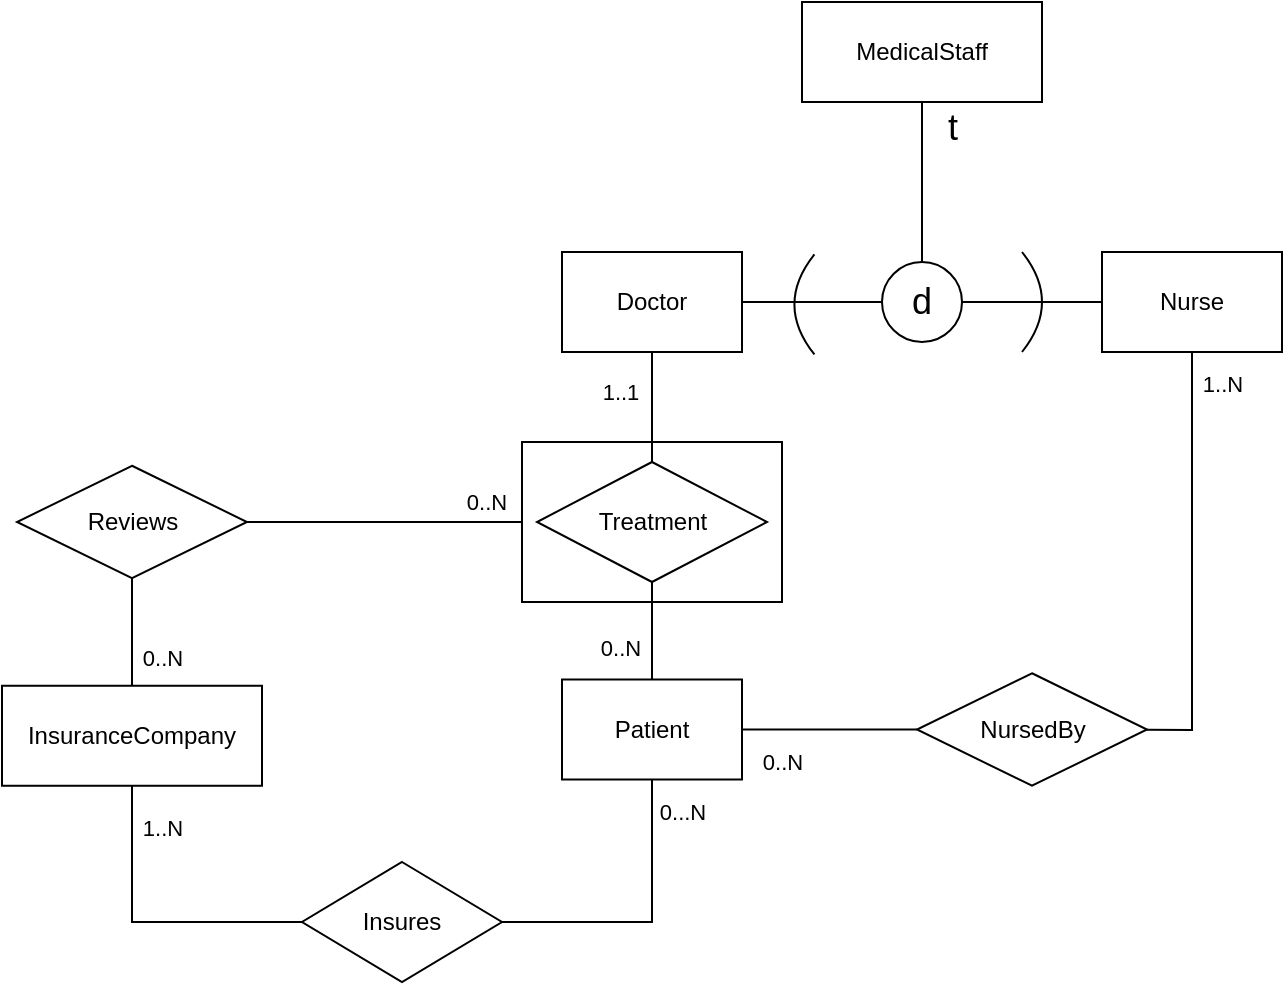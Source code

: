 <mxfile version="13.9.9" type="device"><diagram id="Re7oKH4DpqIYX1izlQO_" name="Page-1"><mxGraphModel dx="924" dy="909" grid="1" gridSize="10" guides="1" tooltips="1" connect="1" arrows="1" fold="1" page="1" pageScale="1" pageWidth="827" pageHeight="1169" math="0" shadow="0"><root><mxCell id="0"/><mxCell id="1" parent="0"/><mxCell id="R0f1FuWjuF3got3Seioo-3" style="edgeStyle=none;rounded=0;orthogonalLoop=1;jettySize=auto;html=1;entryX=0;entryY=0.5;entryDx=0;entryDy=0;endArrow=none;endFill=0;" edge="1" source="R0f1FuWjuF3got3Seioo-4" target="R0f1FuWjuF3got3Seioo-9" parent="1"><mxGeometry relative="1" as="geometry"/></mxCell><mxCell id="R0f1FuWjuF3got3Seioo-4" value="d" style="ellipse;whiteSpace=wrap;html=1;aspect=fixed;strokeColor=#000000;fontSize=18;" vertex="1" parent="1"><mxGeometry x="540" y="220" width="40" height="40" as="geometry"/></mxCell><mxCell id="R0f1FuWjuF3got3Seioo-5" style="rounded=0;orthogonalLoop=1;jettySize=auto;html=1;entryX=0.5;entryY=0;entryDx=0;entryDy=0;endArrow=none;endFill=0;" edge="1" source="R0f1FuWjuF3got3Seioo-7" target="R0f1FuWjuF3got3Seioo-4" parent="1"><mxGeometry relative="1" as="geometry"/></mxCell><mxCell id="R0f1FuWjuF3got3Seioo-6" value="t" style="edgeLabel;html=1;align=center;verticalAlign=middle;resizable=0;points=[];fontSize=18;" vertex="1" connectable="0" parent="R0f1FuWjuF3got3Seioo-5"><mxGeometry x="-0.676" relative="1" as="geometry"><mxPoint x="15" as="offset"/></mxGeometry></mxCell><mxCell id="R0f1FuWjuF3got3Seioo-7" value="MedicalStaff" style="rounded=0;whiteSpace=wrap;html=1;" vertex="1" parent="1"><mxGeometry x="500" y="90" width="120" height="50" as="geometry"/></mxCell><mxCell id="R0f1FuWjuF3got3Seioo-8" value="Doctor" style="rounded=0;whiteSpace=wrap;html=1;" vertex="1" parent="1"><mxGeometry x="380" y="215" width="90" height="50" as="geometry"/></mxCell><mxCell id="R0f1FuWjuF3got3Seioo-9" value="Nurse" style="rounded=0;whiteSpace=wrap;html=1;" vertex="1" parent="1"><mxGeometry x="650" y="215" width="90" height="50" as="geometry"/></mxCell><mxCell id="R0f1FuWjuF3got3Seioo-10" value="" style="group" vertex="1" connectable="0" parent="1"><mxGeometry x="479.997" y="219.997" width="42.426" height="42.426" as="geometry"/></mxCell><mxCell id="R0f1FuWjuF3got3Seioo-11" value="" style="group" vertex="1" connectable="0" parent="R0f1FuWjuF3got3Seioo-10"><mxGeometry x="3.553e-15" width="42.426" height="42.426" as="geometry"/></mxCell><mxCell id="R0f1FuWjuF3got3Seioo-12" value="" style="shape=dataStorage;whiteSpace=wrap;html=1;fixedSize=1;rotation=0;" vertex="1" parent="R0f1FuWjuF3got3Seioo-11"><mxGeometry x="16.213" y="-3.787" width="10" height="50" as="geometry"/></mxCell><mxCell id="R0f1FuWjuF3got3Seioo-13" style="edgeStyle=none;rounded=0;orthogonalLoop=1;jettySize=auto;html=1;entryX=1;entryY=0.5;entryDx=0;entryDy=0;endArrow=none;endFill=0;" edge="1" parent="R0f1FuWjuF3got3Seioo-11" source="R0f1FuWjuF3got3Seioo-4" target="R0f1FuWjuF3got3Seioo-8"><mxGeometry relative="1" as="geometry"/></mxCell><mxCell id="R0f1FuWjuF3got3Seioo-14" value="" style="shape=dataStorage;whiteSpace=wrap;html=1;fixedSize=1;rotation=-180;" vertex="1" parent="1"><mxGeometry x="610" y="215" width="10" height="50" as="geometry"/></mxCell><mxCell id="R0f1FuWjuF3got3Seioo-25" style="rounded=0;orthogonalLoop=1;jettySize=auto;html=1;entryX=0.5;entryY=1;entryDx=0;entryDy=0;endArrow=none;endFill=0;" edge="1" parent="1" source="R0f1FuWjuF3got3Seioo-15" target="R0f1FuWjuF3got3Seioo-35"><mxGeometry relative="1" as="geometry"><mxPoint x="425" y="388.75" as="targetPoint"/></mxGeometry></mxCell><mxCell id="R0f1FuWjuF3got3Seioo-28" value="0..N" style="edgeLabel;html=1;align=center;verticalAlign=middle;resizable=0;points=[];" vertex="1" connectable="0" parent="R0f1FuWjuF3got3Seioo-25"><mxGeometry x="-0.341" y="1" relative="1" as="geometry"><mxPoint x="-15.25" as="offset"/></mxGeometry></mxCell><mxCell id="R0f1FuWjuF3got3Seioo-29" style="edgeStyle=none;rounded=0;orthogonalLoop=1;jettySize=auto;html=1;endArrow=none;endFill=0;" edge="1" parent="1" source="R0f1FuWjuF3got3Seioo-15" target="R0f1FuWjuF3got3Seioo-30"><mxGeometry relative="1" as="geometry"><mxPoint x="660" y="453.75" as="targetPoint"/></mxGeometry></mxCell><mxCell id="R0f1FuWjuF3got3Seioo-33" value="0..N" style="edgeLabel;html=1;align=center;verticalAlign=middle;resizable=0;points=[];" vertex="1" connectable="0" parent="R0f1FuWjuF3got3Seioo-29"><mxGeometry x="-0.356" y="-1" relative="1" as="geometry"><mxPoint x="-8.28" y="15.25" as="offset"/></mxGeometry></mxCell><mxCell id="R0f1FuWjuF3got3Seioo-15" value="Patient" style="rounded=0;whiteSpace=wrap;html=1;" vertex="1" parent="1"><mxGeometry x="380" y="428.75" width="90" height="50" as="geometry"/></mxCell><mxCell id="R0f1FuWjuF3got3Seioo-26" style="edgeStyle=none;rounded=0;orthogonalLoop=1;jettySize=auto;html=1;exitX=0.5;exitY=0;exitDx=0;exitDy=0;entryX=0.5;entryY=1;entryDx=0;entryDy=0;endArrow=none;endFill=0;" edge="1" parent="1" source="R0f1FuWjuF3got3Seioo-35" target="R0f1FuWjuF3got3Seioo-8"><mxGeometry relative="1" as="geometry"><mxPoint x="425" y="298.75" as="sourcePoint"/></mxGeometry></mxCell><mxCell id="R0f1FuWjuF3got3Seioo-27" value="1..1" style="edgeLabel;html=1;align=center;verticalAlign=middle;resizable=0;points=[];" vertex="1" connectable="0" parent="R0f1FuWjuF3got3Seioo-26"><mxGeometry x="0.627" y="1" relative="1" as="geometry"><mxPoint x="-15.25" y="8.84" as="offset"/></mxGeometry></mxCell><mxCell id="R0f1FuWjuF3got3Seioo-31" style="edgeStyle=none;rounded=0;orthogonalLoop=1;jettySize=auto;html=1;entryX=0.5;entryY=1;entryDx=0;entryDy=0;endArrow=none;endFill=0;" edge="1" parent="1" source="R0f1FuWjuF3got3Seioo-30" target="R0f1FuWjuF3got3Seioo-9"><mxGeometry relative="1" as="geometry"><Array as="points"><mxPoint x="695" y="454"/></Array></mxGeometry></mxCell><mxCell id="R0f1FuWjuF3got3Seioo-32" value="1..N" style="edgeLabel;html=1;align=center;verticalAlign=middle;resizable=0;points=[];" vertex="1" connectable="0" parent="R0f1FuWjuF3got3Seioo-31"><mxGeometry x="0.846" y="-1" relative="1" as="geometry"><mxPoint x="14" y="-1" as="offset"/></mxGeometry></mxCell><mxCell id="R0f1FuWjuF3got3Seioo-30" value="NursedBy" style="rhombus;whiteSpace=wrap;html=1;" vertex="1" parent="1"><mxGeometry x="557.5" y="425.63" width="115" height="56.25" as="geometry"/></mxCell><mxCell id="R0f1FuWjuF3got3Seioo-44" style="edgeStyle=none;rounded=0;orthogonalLoop=1;jettySize=auto;html=1;entryX=0;entryY=0.5;entryDx=0;entryDy=0;endArrow=none;endFill=0;" edge="1" parent="1" source="R0f1FuWjuF3got3Seioo-34" target="R0f1FuWjuF3got3Seioo-43"><mxGeometry relative="1" as="geometry"><Array as="points"><mxPoint x="165" y="550"/></Array></mxGeometry></mxCell><mxCell id="R0f1FuWjuF3got3Seioo-48" value="1..N" style="edgeLabel;html=1;align=center;verticalAlign=middle;resizable=0;points=[];" vertex="1" connectable="0" parent="R0f1FuWjuF3got3Seioo-44"><mxGeometry x="-0.724" relative="1" as="geometry"><mxPoint x="15" as="offset"/></mxGeometry></mxCell><mxCell id="R0f1FuWjuF3got3Seioo-34" value="InsuranceCompany" style="rounded=0;whiteSpace=wrap;html=1;" vertex="1" parent="1"><mxGeometry x="100" y="431.88" width="130" height="50" as="geometry"/></mxCell><mxCell id="R0f1FuWjuF3got3Seioo-35" value="Treatment" style="rhombus;whiteSpace=wrap;html=1;" vertex="1" parent="1"><mxGeometry x="367.5" y="320" width="115" height="60" as="geometry"/></mxCell><mxCell id="R0f1FuWjuF3got3Seioo-37" value="" style="rounded=0;whiteSpace=wrap;html=1;fillColor=none;" vertex="1" parent="1"><mxGeometry x="360" y="310" width="130" height="80" as="geometry"/></mxCell><mxCell id="R0f1FuWjuF3got3Seioo-38" style="edgeStyle=none;rounded=0;orthogonalLoop=1;jettySize=auto;html=1;entryX=1;entryY=0.75;entryDx=0;entryDy=0;endArrow=none;endFill=0;" edge="1" parent="1" source="R0f1FuWjuF3got3Seioo-34" target="R0f1FuWjuF3got3Seioo-34"><mxGeometry relative="1" as="geometry"/></mxCell><mxCell id="R0f1FuWjuF3got3Seioo-41" style="edgeStyle=none;rounded=0;orthogonalLoop=1;jettySize=auto;html=1;endArrow=none;endFill=0;" edge="1" parent="1" source="R0f1FuWjuF3got3Seioo-40" target="R0f1FuWjuF3got3Seioo-37"><mxGeometry relative="1" as="geometry"/></mxCell><mxCell id="R0f1FuWjuF3got3Seioo-50" value="0..N" style="edgeLabel;html=1;align=center;verticalAlign=middle;resizable=0;points=[];" vertex="1" connectable="0" parent="R0f1FuWjuF3got3Seioo-41"><mxGeometry x="0.738" y="1" relative="1" as="geometry"><mxPoint y="-9" as="offset"/></mxGeometry></mxCell><mxCell id="R0f1FuWjuF3got3Seioo-42" style="edgeStyle=none;rounded=0;orthogonalLoop=1;jettySize=auto;html=1;entryX=0.5;entryY=0;entryDx=0;entryDy=0;endArrow=none;endFill=0;" edge="1" parent="1" source="R0f1FuWjuF3got3Seioo-40" target="R0f1FuWjuF3got3Seioo-34"><mxGeometry relative="1" as="geometry"/></mxCell><mxCell id="R0f1FuWjuF3got3Seioo-49" value="0..N" style="edgeLabel;html=1;align=center;verticalAlign=middle;resizable=0;points=[];" vertex="1" connectable="0" parent="R0f1FuWjuF3got3Seioo-42"><mxGeometry x="0.483" y="1" relative="1" as="geometry"><mxPoint x="14" as="offset"/></mxGeometry></mxCell><mxCell id="R0f1FuWjuF3got3Seioo-40" value="Reviews" style="rhombus;whiteSpace=wrap;html=1;" vertex="1" parent="1"><mxGeometry x="107.5" y="321.88" width="115" height="56.25" as="geometry"/></mxCell><mxCell id="R0f1FuWjuF3got3Seioo-45" style="edgeStyle=none;rounded=0;orthogonalLoop=1;jettySize=auto;html=1;entryX=0.5;entryY=1;entryDx=0;entryDy=0;endArrow=none;endFill=0;" edge="1" parent="1" source="R0f1FuWjuF3got3Seioo-43" target="R0f1FuWjuF3got3Seioo-15"><mxGeometry relative="1" as="geometry"><Array as="points"><mxPoint x="425" y="550"/></Array></mxGeometry></mxCell><mxCell id="R0f1FuWjuF3got3Seioo-46" value="0...N" style="edgeLabel;html=1;align=center;verticalAlign=middle;resizable=0;points=[];" vertex="1" connectable="0" parent="R0f1FuWjuF3got3Seioo-45"><mxGeometry x="0.778" y="-3" relative="1" as="geometry"><mxPoint x="12" as="offset"/></mxGeometry></mxCell><mxCell id="R0f1FuWjuF3got3Seioo-43" value="Insures" style="rhombus;whiteSpace=wrap;html=1;fillColor=none;" vertex="1" parent="1"><mxGeometry x="250" y="520" width="100" height="60" as="geometry"/></mxCell></root></mxGraphModel></diagram></mxfile>